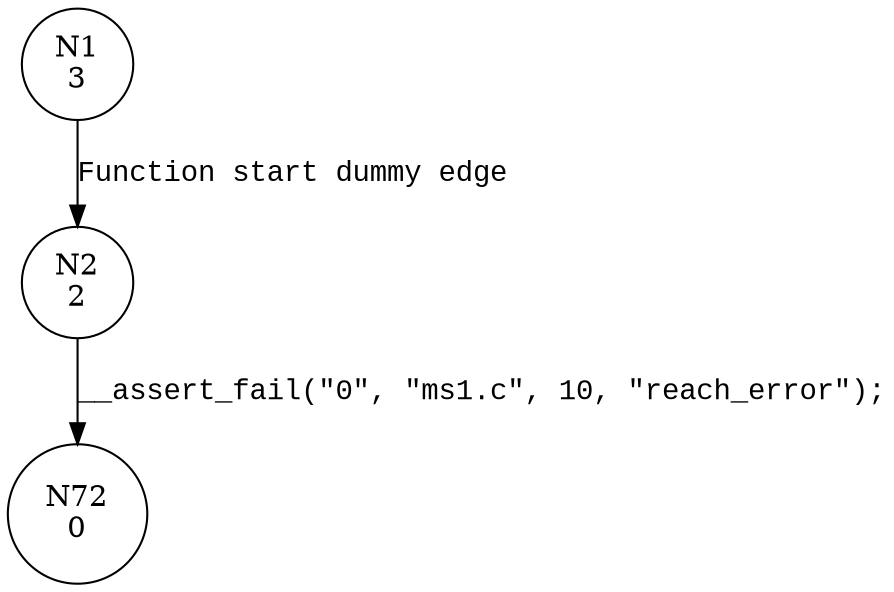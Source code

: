 digraph reach_error {
1 [shape="circle" label="N1\n3"]
2 [shape="circle" label="N2\n2"]
72 [shape="circle" label="N72\n0"]
1 -> 2 [label="Function start dummy edge" fontname="Courier New"]
2 -> 72 [label="__assert_fail(\"0\", \"ms1.c\", 10, \"reach_error\");" fontname="Courier New"]
}